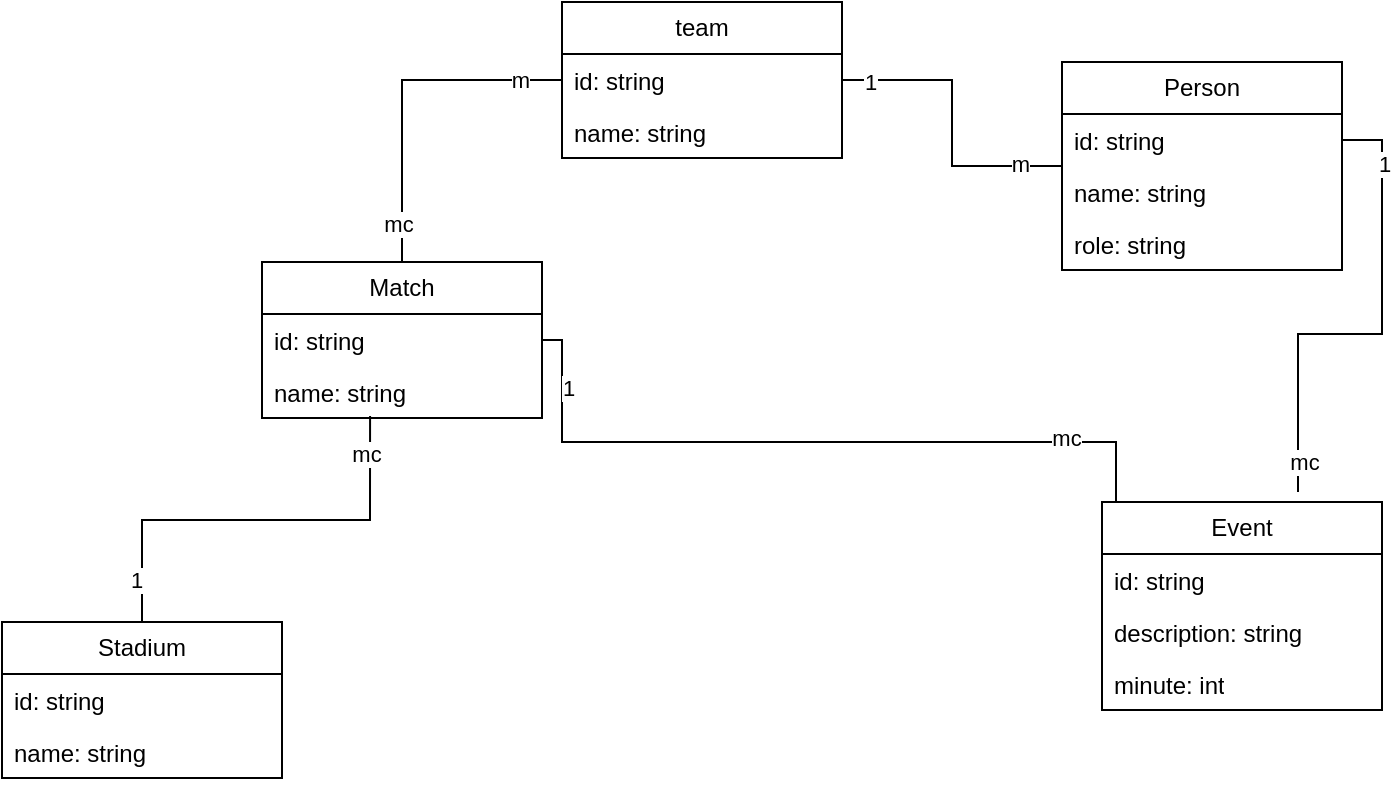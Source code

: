 <mxfile version="24.6.4" type="device">
  <diagram id="C5RBs43oDa-KdzZeNtuy" name="Page-1">
    <mxGraphModel dx="1434" dy="956" grid="1" gridSize="10" guides="1" tooltips="1" connect="1" arrows="1" fold="1" page="1" pageScale="1" pageWidth="827" pageHeight="1169" math="0" shadow="0">
      <root>
        <mxCell id="WIyWlLk6GJQsqaUBKTNV-0" />
        <mxCell id="WIyWlLk6GJQsqaUBKTNV-1" parent="WIyWlLk6GJQsqaUBKTNV-0" />
        <mxCell id="xlmrFV_mSJgBbSXo8qz3-20" style="edgeStyle=orthogonalEdgeStyle;rounded=0;orthogonalLoop=1;jettySize=auto;html=1;endArrow=none;endFill=0;" edge="1" parent="WIyWlLk6GJQsqaUBKTNV-1" source="xlmrFV_mSJgBbSXo8qz3-0" target="xlmrFV_mSJgBbSXo8qz3-4">
          <mxGeometry relative="1" as="geometry" />
        </mxCell>
        <mxCell id="xlmrFV_mSJgBbSXo8qz3-27" value="1" style="edgeLabel;html=1;align=center;verticalAlign=middle;resizable=0;points=[];" vertex="1" connectable="0" parent="xlmrFV_mSJgBbSXo8qz3-20">
          <mxGeometry x="0.817" y="1" relative="1" as="geometry">
            <mxPoint as="offset" />
          </mxGeometry>
        </mxCell>
        <mxCell id="xlmrFV_mSJgBbSXo8qz3-28" value="m" style="edgeLabel;html=1;align=center;verticalAlign=middle;resizable=0;points=[];" vertex="1" connectable="0" parent="xlmrFV_mSJgBbSXo8qz3-20">
          <mxGeometry x="-0.726" y="-1" relative="1" as="geometry">
            <mxPoint as="offset" />
          </mxGeometry>
        </mxCell>
        <mxCell id="xlmrFV_mSJgBbSXo8qz3-0" value="Person" style="swimlane;fontStyle=0;childLayout=stackLayout;horizontal=1;startSize=26;fillColor=none;horizontalStack=0;resizeParent=1;resizeParentMax=0;resizeLast=0;collapsible=1;marginBottom=0;whiteSpace=wrap;html=1;" vertex="1" parent="WIyWlLk6GJQsqaUBKTNV-1">
          <mxGeometry x="560" y="120" width="140" height="104" as="geometry" />
        </mxCell>
        <mxCell id="xlmrFV_mSJgBbSXo8qz3-1" value="id: string" style="text;strokeColor=none;fillColor=none;align=left;verticalAlign=top;spacingLeft=4;spacingRight=4;overflow=hidden;rotatable=0;points=[[0,0.5],[1,0.5]];portConstraint=eastwest;whiteSpace=wrap;html=1;" vertex="1" parent="xlmrFV_mSJgBbSXo8qz3-0">
          <mxGeometry y="26" width="140" height="26" as="geometry" />
        </mxCell>
        <mxCell id="xlmrFV_mSJgBbSXo8qz3-2" value="name: string" style="text;strokeColor=none;fillColor=none;align=left;verticalAlign=top;spacingLeft=4;spacingRight=4;overflow=hidden;rotatable=0;points=[[0,0.5],[1,0.5]];portConstraint=eastwest;whiteSpace=wrap;html=1;" vertex="1" parent="xlmrFV_mSJgBbSXo8qz3-0">
          <mxGeometry y="52" width="140" height="26" as="geometry" />
        </mxCell>
        <mxCell id="xlmrFV_mSJgBbSXo8qz3-11" value="role: string" style="text;strokeColor=none;fillColor=none;align=left;verticalAlign=top;spacingLeft=4;spacingRight=4;overflow=hidden;rotatable=0;points=[[0,0.5],[1,0.5]];portConstraint=eastwest;whiteSpace=wrap;html=1;" vertex="1" parent="xlmrFV_mSJgBbSXo8qz3-0">
          <mxGeometry y="78" width="140" height="26" as="geometry" />
        </mxCell>
        <mxCell id="xlmrFV_mSJgBbSXo8qz3-18" style="edgeStyle=orthogonalEdgeStyle;rounded=0;orthogonalLoop=1;jettySize=auto;html=1;entryX=0.5;entryY=0;entryDx=0;entryDy=0;endArrow=none;endFill=0;" edge="1" parent="WIyWlLk6GJQsqaUBKTNV-1" source="xlmrFV_mSJgBbSXo8qz3-4" target="xlmrFV_mSJgBbSXo8qz3-12">
          <mxGeometry relative="1" as="geometry" />
        </mxCell>
        <mxCell id="xlmrFV_mSJgBbSXo8qz3-33" value="mc" style="edgeLabel;html=1;align=center;verticalAlign=middle;resizable=0;points=[];" vertex="1" connectable="0" parent="xlmrFV_mSJgBbSXo8qz3-18">
          <mxGeometry x="0.778" y="-2" relative="1" as="geometry">
            <mxPoint as="offset" />
          </mxGeometry>
        </mxCell>
        <mxCell id="xlmrFV_mSJgBbSXo8qz3-35" value="m" style="edgeLabel;html=1;align=center;verticalAlign=middle;resizable=0;points=[];" vertex="1" connectable="0" parent="xlmrFV_mSJgBbSXo8qz3-18">
          <mxGeometry x="-0.747" relative="1" as="geometry">
            <mxPoint as="offset" />
          </mxGeometry>
        </mxCell>
        <mxCell id="xlmrFV_mSJgBbSXo8qz3-4" value="team" style="swimlane;fontStyle=0;childLayout=stackLayout;horizontal=1;startSize=26;fillColor=none;horizontalStack=0;resizeParent=1;resizeParentMax=0;resizeLast=0;collapsible=1;marginBottom=0;whiteSpace=wrap;html=1;" vertex="1" parent="WIyWlLk6GJQsqaUBKTNV-1">
          <mxGeometry x="310" y="90" width="140" height="78" as="geometry" />
        </mxCell>
        <mxCell id="xlmrFV_mSJgBbSXo8qz3-34" value="id: string" style="text;strokeColor=none;fillColor=none;align=left;verticalAlign=top;spacingLeft=4;spacingRight=4;overflow=hidden;rotatable=0;points=[[0,0.5],[1,0.5]];portConstraint=eastwest;whiteSpace=wrap;html=1;" vertex="1" parent="xlmrFV_mSJgBbSXo8qz3-4">
          <mxGeometry y="26" width="140" height="26" as="geometry" />
        </mxCell>
        <mxCell id="xlmrFV_mSJgBbSXo8qz3-6" value="name: string" style="text;strokeColor=none;fillColor=none;align=left;verticalAlign=top;spacingLeft=4;spacingRight=4;overflow=hidden;rotatable=0;points=[[0,0.5],[1,0.5]];portConstraint=eastwest;whiteSpace=wrap;html=1;" vertex="1" parent="xlmrFV_mSJgBbSXo8qz3-4">
          <mxGeometry y="52" width="140" height="26" as="geometry" />
        </mxCell>
        <mxCell id="xlmrFV_mSJgBbSXo8qz3-7" value="Event" style="swimlane;fontStyle=0;childLayout=stackLayout;horizontal=1;startSize=26;fillColor=none;horizontalStack=0;resizeParent=1;resizeParentMax=0;resizeLast=0;collapsible=1;marginBottom=0;whiteSpace=wrap;html=1;" vertex="1" parent="WIyWlLk6GJQsqaUBKTNV-1">
          <mxGeometry x="580" y="340" width="140" height="104" as="geometry" />
        </mxCell>
        <mxCell id="xlmrFV_mSJgBbSXo8qz3-8" value="id: string" style="text;strokeColor=none;fillColor=none;align=left;verticalAlign=top;spacingLeft=4;spacingRight=4;overflow=hidden;rotatable=0;points=[[0,0.5],[1,0.5]];portConstraint=eastwest;whiteSpace=wrap;html=1;" vertex="1" parent="xlmrFV_mSJgBbSXo8qz3-7">
          <mxGeometry y="26" width="140" height="26" as="geometry" />
        </mxCell>
        <mxCell id="xlmrFV_mSJgBbSXo8qz3-9" value="description: string" style="text;strokeColor=none;fillColor=none;align=left;verticalAlign=top;spacingLeft=4;spacingRight=4;overflow=hidden;rotatable=0;points=[[0,0.5],[1,0.5]];portConstraint=eastwest;whiteSpace=wrap;html=1;" vertex="1" parent="xlmrFV_mSJgBbSXo8qz3-7">
          <mxGeometry y="52" width="140" height="26" as="geometry" />
        </mxCell>
        <mxCell id="xlmrFV_mSJgBbSXo8qz3-21" value="minute: int" style="text;strokeColor=none;fillColor=none;align=left;verticalAlign=top;spacingLeft=4;spacingRight=4;overflow=hidden;rotatable=0;points=[[0,0.5],[1,0.5]];portConstraint=eastwest;whiteSpace=wrap;html=1;" vertex="1" parent="xlmrFV_mSJgBbSXo8qz3-7">
          <mxGeometry y="78" width="140" height="26" as="geometry" />
        </mxCell>
        <mxCell id="xlmrFV_mSJgBbSXo8qz3-12" value="Match" style="swimlane;fontStyle=0;childLayout=stackLayout;horizontal=1;startSize=26;fillColor=none;horizontalStack=0;resizeParent=1;resizeParentMax=0;resizeLast=0;collapsible=1;marginBottom=0;whiteSpace=wrap;html=1;" vertex="1" parent="WIyWlLk6GJQsqaUBKTNV-1">
          <mxGeometry x="160" y="220" width="140" height="78" as="geometry" />
        </mxCell>
        <mxCell id="xlmrFV_mSJgBbSXo8qz3-13" value="id: string" style="text;strokeColor=none;fillColor=none;align=left;verticalAlign=top;spacingLeft=4;spacingRight=4;overflow=hidden;rotatable=0;points=[[0,0.5],[1,0.5]];portConstraint=eastwest;whiteSpace=wrap;html=1;" vertex="1" parent="xlmrFV_mSJgBbSXo8qz3-12">
          <mxGeometry y="26" width="140" height="26" as="geometry" />
        </mxCell>
        <mxCell id="xlmrFV_mSJgBbSXo8qz3-14" value="name: string" style="text;strokeColor=none;fillColor=none;align=left;verticalAlign=top;spacingLeft=4;spacingRight=4;overflow=hidden;rotatable=0;points=[[0,0.5],[1,0.5]];portConstraint=eastwest;whiteSpace=wrap;html=1;" vertex="1" parent="xlmrFV_mSJgBbSXo8qz3-12">
          <mxGeometry y="52" width="140" height="26" as="geometry" />
        </mxCell>
        <mxCell id="xlmrFV_mSJgBbSXo8qz3-15" value="Stadium" style="swimlane;fontStyle=0;childLayout=stackLayout;horizontal=1;startSize=26;fillColor=none;horizontalStack=0;resizeParent=1;resizeParentMax=0;resizeLast=0;collapsible=1;marginBottom=0;whiteSpace=wrap;html=1;" vertex="1" parent="WIyWlLk6GJQsqaUBKTNV-1">
          <mxGeometry x="30" y="400" width="140" height="78" as="geometry" />
        </mxCell>
        <mxCell id="xlmrFV_mSJgBbSXo8qz3-16" value="id: string" style="text;strokeColor=none;fillColor=none;align=left;verticalAlign=top;spacingLeft=4;spacingRight=4;overflow=hidden;rotatable=0;points=[[0,0.5],[1,0.5]];portConstraint=eastwest;whiteSpace=wrap;html=1;" vertex="1" parent="xlmrFV_mSJgBbSXo8qz3-15">
          <mxGeometry y="26" width="140" height="26" as="geometry" />
        </mxCell>
        <mxCell id="xlmrFV_mSJgBbSXo8qz3-17" value="name: string" style="text;strokeColor=none;fillColor=none;align=left;verticalAlign=top;spacingLeft=4;spacingRight=4;overflow=hidden;rotatable=0;points=[[0,0.5],[1,0.5]];portConstraint=eastwest;whiteSpace=wrap;html=1;" vertex="1" parent="xlmrFV_mSJgBbSXo8qz3-15">
          <mxGeometry y="52" width="140" height="26" as="geometry" />
        </mxCell>
        <mxCell id="xlmrFV_mSJgBbSXo8qz3-19" style="edgeStyle=orthogonalEdgeStyle;rounded=0;orthogonalLoop=1;jettySize=auto;html=1;entryX=0.386;entryY=0.962;entryDx=0;entryDy=0;entryPerimeter=0;endArrow=none;endFill=0;" edge="1" parent="WIyWlLk6GJQsqaUBKTNV-1" source="xlmrFV_mSJgBbSXo8qz3-15" target="xlmrFV_mSJgBbSXo8qz3-14">
          <mxGeometry relative="1" as="geometry" />
        </mxCell>
        <mxCell id="xlmrFV_mSJgBbSXo8qz3-31" value="1" style="edgeLabel;html=1;align=center;verticalAlign=middle;resizable=0;points=[];" vertex="1" connectable="0" parent="xlmrFV_mSJgBbSXo8qz3-19">
          <mxGeometry x="-0.806" y="3" relative="1" as="geometry">
            <mxPoint as="offset" />
          </mxGeometry>
        </mxCell>
        <mxCell id="xlmrFV_mSJgBbSXo8qz3-32" value="mc" style="edgeLabel;html=1;align=center;verticalAlign=middle;resizable=0;points=[];" vertex="1" connectable="0" parent="xlmrFV_mSJgBbSXo8qz3-19">
          <mxGeometry x="0.825" y="2" relative="1" as="geometry">
            <mxPoint as="offset" />
          </mxGeometry>
        </mxCell>
        <mxCell id="xlmrFV_mSJgBbSXo8qz3-23" style="edgeStyle=orthogonalEdgeStyle;rounded=0;orthogonalLoop=1;jettySize=auto;html=1;entryX=0.25;entryY=0;entryDx=0;entryDy=0;endArrow=none;endFill=0;" edge="1" parent="WIyWlLk6GJQsqaUBKTNV-1" source="xlmrFV_mSJgBbSXo8qz3-13" target="xlmrFV_mSJgBbSXo8qz3-7">
          <mxGeometry relative="1" as="geometry">
            <Array as="points">
              <mxPoint x="310" y="259" />
              <mxPoint x="310" y="310" />
              <mxPoint x="587" y="310" />
              <mxPoint x="587" y="340" />
            </Array>
          </mxGeometry>
        </mxCell>
        <mxCell id="xlmrFV_mSJgBbSXo8qz3-29" value="1" style="edgeLabel;html=1;align=center;verticalAlign=middle;resizable=0;points=[];" vertex="1" connectable="0" parent="xlmrFV_mSJgBbSXo8qz3-23">
          <mxGeometry x="-0.828" y="3" relative="1" as="geometry">
            <mxPoint as="offset" />
          </mxGeometry>
        </mxCell>
        <mxCell id="xlmrFV_mSJgBbSXo8qz3-30" value="mc" style="edgeLabel;html=1;align=center;verticalAlign=middle;resizable=0;points=[];" vertex="1" connectable="0" parent="xlmrFV_mSJgBbSXo8qz3-23">
          <mxGeometry x="0.581" y="2" relative="1" as="geometry">
            <mxPoint as="offset" />
          </mxGeometry>
        </mxCell>
        <mxCell id="xlmrFV_mSJgBbSXo8qz3-24" style="edgeStyle=orthogonalEdgeStyle;rounded=0;orthogonalLoop=1;jettySize=auto;html=1;entryX=0.7;entryY=-0.048;entryDx=0;entryDy=0;entryPerimeter=0;endArrow=none;endFill=0;" edge="1" parent="WIyWlLk6GJQsqaUBKTNV-1" source="xlmrFV_mSJgBbSXo8qz3-1" target="xlmrFV_mSJgBbSXo8qz3-7">
          <mxGeometry relative="1" as="geometry" />
        </mxCell>
        <mxCell id="xlmrFV_mSJgBbSXo8qz3-25" value="mc" style="edgeLabel;html=1;align=center;verticalAlign=middle;resizable=0;points=[];" vertex="1" connectable="0" parent="xlmrFV_mSJgBbSXo8qz3-24">
          <mxGeometry x="0.874" y="3" relative="1" as="geometry">
            <mxPoint as="offset" />
          </mxGeometry>
        </mxCell>
        <mxCell id="xlmrFV_mSJgBbSXo8qz3-26" value="1" style="edgeLabel;html=1;align=center;verticalAlign=middle;resizable=0;points=[];" vertex="1" connectable="0" parent="xlmrFV_mSJgBbSXo8qz3-24">
          <mxGeometry x="-0.731" y="1" relative="1" as="geometry">
            <mxPoint as="offset" />
          </mxGeometry>
        </mxCell>
      </root>
    </mxGraphModel>
  </diagram>
</mxfile>
